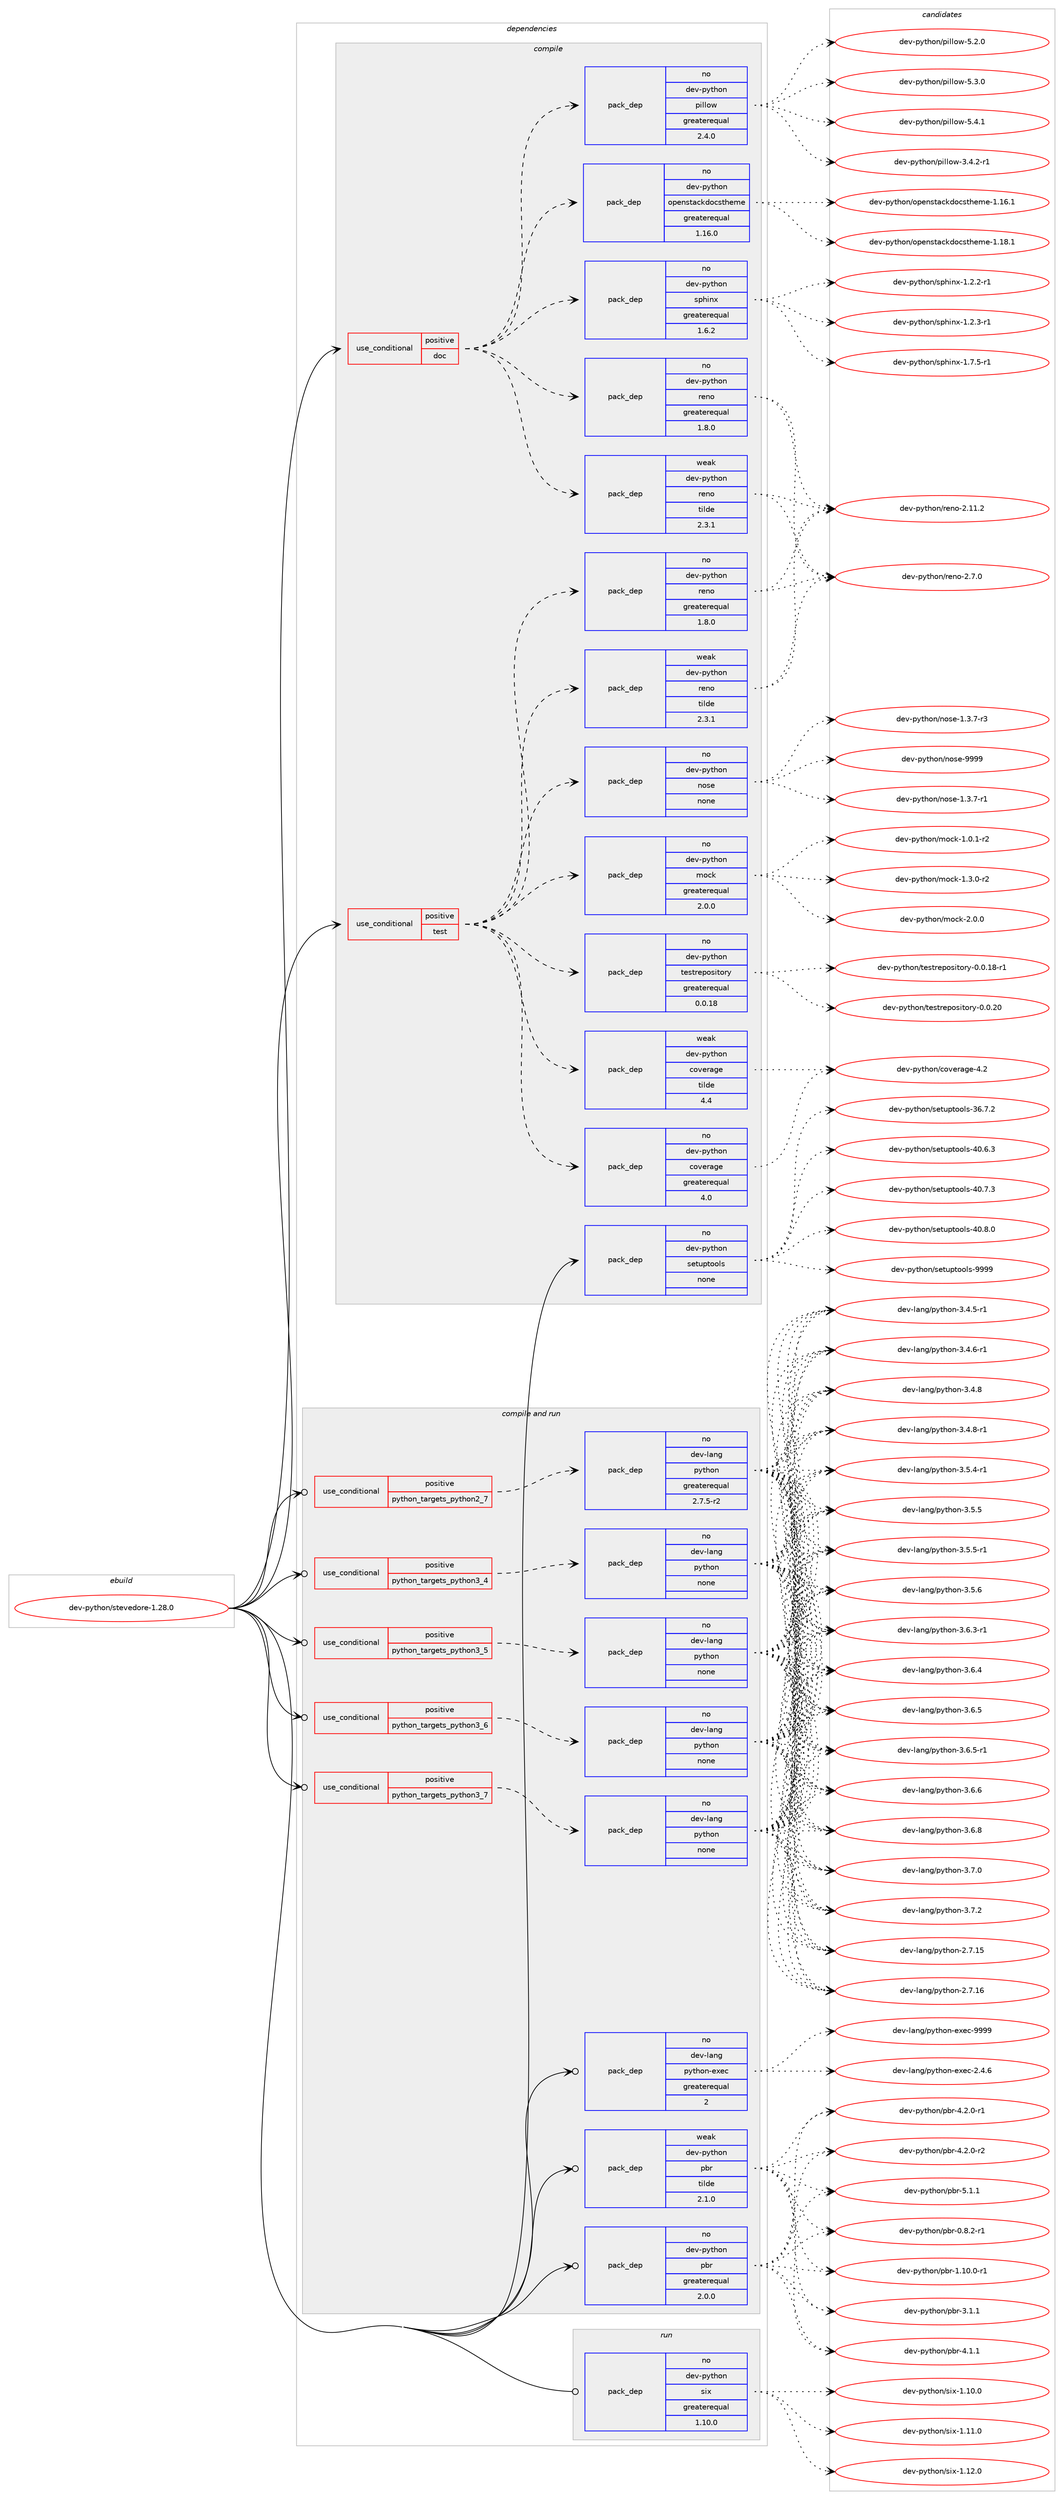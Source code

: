 digraph prolog {

# *************
# Graph options
# *************

newrank=true;
concentrate=true;
compound=true;
graph [rankdir=LR,fontname=Helvetica,fontsize=10,ranksep=1.5];#, ranksep=2.5, nodesep=0.2];
edge  [arrowhead=vee];
node  [fontname=Helvetica,fontsize=10];

# **********
# The ebuild
# **********

subgraph cluster_leftcol {
color=gray;
rank=same;
label=<<i>ebuild</i>>;
id [label="dev-python/stevedore-1.28.0", color=red, width=4, href="../dev-python/stevedore-1.28.0.svg"];
}

# ****************
# The dependencies
# ****************

subgraph cluster_midcol {
color=gray;
label=<<i>dependencies</i>>;
subgraph cluster_compile {
fillcolor="#eeeeee";
style=filled;
label=<<i>compile</i>>;
subgraph cond385308 {
dependency1443302 [label=<<TABLE BORDER="0" CELLBORDER="1" CELLSPACING="0" CELLPADDING="4"><TR><TD ROWSPAN="3" CELLPADDING="10">use_conditional</TD></TR><TR><TD>positive</TD></TR><TR><TD>doc</TD></TR></TABLE>>, shape=none, color=red];
subgraph pack1034632 {
dependency1443303 [label=<<TABLE BORDER="0" CELLBORDER="1" CELLSPACING="0" CELLPADDING="4" WIDTH="220"><TR><TD ROWSPAN="6" CELLPADDING="30">pack_dep</TD></TR><TR><TD WIDTH="110">no</TD></TR><TR><TD>dev-python</TD></TR><TR><TD>pillow</TD></TR><TR><TD>greaterequal</TD></TR><TR><TD>2.4.0</TD></TR></TABLE>>, shape=none, color=blue];
}
dependency1443302:e -> dependency1443303:w [weight=20,style="dashed",arrowhead="vee"];
subgraph pack1034633 {
dependency1443304 [label=<<TABLE BORDER="0" CELLBORDER="1" CELLSPACING="0" CELLPADDING="4" WIDTH="220"><TR><TD ROWSPAN="6" CELLPADDING="30">pack_dep</TD></TR><TR><TD WIDTH="110">no</TD></TR><TR><TD>dev-python</TD></TR><TR><TD>sphinx</TD></TR><TR><TD>greaterequal</TD></TR><TR><TD>1.6.2</TD></TR></TABLE>>, shape=none, color=blue];
}
dependency1443302:e -> dependency1443304:w [weight=20,style="dashed",arrowhead="vee"];
subgraph pack1034634 {
dependency1443305 [label=<<TABLE BORDER="0" CELLBORDER="1" CELLSPACING="0" CELLPADDING="4" WIDTH="220"><TR><TD ROWSPAN="6" CELLPADDING="30">pack_dep</TD></TR><TR><TD WIDTH="110">no</TD></TR><TR><TD>dev-python</TD></TR><TR><TD>openstackdocstheme</TD></TR><TR><TD>greaterequal</TD></TR><TR><TD>1.16.0</TD></TR></TABLE>>, shape=none, color=blue];
}
dependency1443302:e -> dependency1443305:w [weight=20,style="dashed",arrowhead="vee"];
subgraph pack1034635 {
dependency1443306 [label=<<TABLE BORDER="0" CELLBORDER="1" CELLSPACING="0" CELLPADDING="4" WIDTH="220"><TR><TD ROWSPAN="6" CELLPADDING="30">pack_dep</TD></TR><TR><TD WIDTH="110">no</TD></TR><TR><TD>dev-python</TD></TR><TR><TD>reno</TD></TR><TR><TD>greaterequal</TD></TR><TR><TD>1.8.0</TD></TR></TABLE>>, shape=none, color=blue];
}
dependency1443302:e -> dependency1443306:w [weight=20,style="dashed",arrowhead="vee"];
subgraph pack1034636 {
dependency1443307 [label=<<TABLE BORDER="0" CELLBORDER="1" CELLSPACING="0" CELLPADDING="4" WIDTH="220"><TR><TD ROWSPAN="6" CELLPADDING="30">pack_dep</TD></TR><TR><TD WIDTH="110">weak</TD></TR><TR><TD>dev-python</TD></TR><TR><TD>reno</TD></TR><TR><TD>tilde</TD></TR><TR><TD>2.3.1</TD></TR></TABLE>>, shape=none, color=blue];
}
dependency1443302:e -> dependency1443307:w [weight=20,style="dashed",arrowhead="vee"];
}
id:e -> dependency1443302:w [weight=20,style="solid",arrowhead="vee"];
subgraph cond385309 {
dependency1443308 [label=<<TABLE BORDER="0" CELLBORDER="1" CELLSPACING="0" CELLPADDING="4"><TR><TD ROWSPAN="3" CELLPADDING="10">use_conditional</TD></TR><TR><TD>positive</TD></TR><TR><TD>test</TD></TR></TABLE>>, shape=none, color=red];
subgraph pack1034637 {
dependency1443309 [label=<<TABLE BORDER="0" CELLBORDER="1" CELLSPACING="0" CELLPADDING="4" WIDTH="220"><TR><TD ROWSPAN="6" CELLPADDING="30">pack_dep</TD></TR><TR><TD WIDTH="110">no</TD></TR><TR><TD>dev-python</TD></TR><TR><TD>mock</TD></TR><TR><TD>greaterequal</TD></TR><TR><TD>2.0.0</TD></TR></TABLE>>, shape=none, color=blue];
}
dependency1443308:e -> dependency1443309:w [weight=20,style="dashed",arrowhead="vee"];
subgraph pack1034638 {
dependency1443310 [label=<<TABLE BORDER="0" CELLBORDER="1" CELLSPACING="0" CELLPADDING="4" WIDTH="220"><TR><TD ROWSPAN="6" CELLPADDING="30">pack_dep</TD></TR><TR><TD WIDTH="110">no</TD></TR><TR><TD>dev-python</TD></TR><TR><TD>nose</TD></TR><TR><TD>none</TD></TR><TR><TD></TD></TR></TABLE>>, shape=none, color=blue];
}
dependency1443308:e -> dependency1443310:w [weight=20,style="dashed",arrowhead="vee"];
subgraph pack1034639 {
dependency1443311 [label=<<TABLE BORDER="0" CELLBORDER="1" CELLSPACING="0" CELLPADDING="4" WIDTH="220"><TR><TD ROWSPAN="6" CELLPADDING="30">pack_dep</TD></TR><TR><TD WIDTH="110">no</TD></TR><TR><TD>dev-python</TD></TR><TR><TD>coverage</TD></TR><TR><TD>greaterequal</TD></TR><TR><TD>4.0</TD></TR></TABLE>>, shape=none, color=blue];
}
dependency1443308:e -> dependency1443311:w [weight=20,style="dashed",arrowhead="vee"];
subgraph pack1034640 {
dependency1443312 [label=<<TABLE BORDER="0" CELLBORDER="1" CELLSPACING="0" CELLPADDING="4" WIDTH="220"><TR><TD ROWSPAN="6" CELLPADDING="30">pack_dep</TD></TR><TR><TD WIDTH="110">weak</TD></TR><TR><TD>dev-python</TD></TR><TR><TD>coverage</TD></TR><TR><TD>tilde</TD></TR><TR><TD>4.4</TD></TR></TABLE>>, shape=none, color=blue];
}
dependency1443308:e -> dependency1443312:w [weight=20,style="dashed",arrowhead="vee"];
subgraph pack1034641 {
dependency1443313 [label=<<TABLE BORDER="0" CELLBORDER="1" CELLSPACING="0" CELLPADDING="4" WIDTH="220"><TR><TD ROWSPAN="6" CELLPADDING="30">pack_dep</TD></TR><TR><TD WIDTH="110">no</TD></TR><TR><TD>dev-python</TD></TR><TR><TD>testrepository</TD></TR><TR><TD>greaterequal</TD></TR><TR><TD>0.0.18</TD></TR></TABLE>>, shape=none, color=blue];
}
dependency1443308:e -> dependency1443313:w [weight=20,style="dashed",arrowhead="vee"];
subgraph pack1034642 {
dependency1443314 [label=<<TABLE BORDER="0" CELLBORDER="1" CELLSPACING="0" CELLPADDING="4" WIDTH="220"><TR><TD ROWSPAN="6" CELLPADDING="30">pack_dep</TD></TR><TR><TD WIDTH="110">no</TD></TR><TR><TD>dev-python</TD></TR><TR><TD>reno</TD></TR><TR><TD>greaterequal</TD></TR><TR><TD>1.8.0</TD></TR></TABLE>>, shape=none, color=blue];
}
dependency1443308:e -> dependency1443314:w [weight=20,style="dashed",arrowhead="vee"];
subgraph pack1034643 {
dependency1443315 [label=<<TABLE BORDER="0" CELLBORDER="1" CELLSPACING="0" CELLPADDING="4" WIDTH="220"><TR><TD ROWSPAN="6" CELLPADDING="30">pack_dep</TD></TR><TR><TD WIDTH="110">weak</TD></TR><TR><TD>dev-python</TD></TR><TR><TD>reno</TD></TR><TR><TD>tilde</TD></TR><TR><TD>2.3.1</TD></TR></TABLE>>, shape=none, color=blue];
}
dependency1443308:e -> dependency1443315:w [weight=20,style="dashed",arrowhead="vee"];
}
id:e -> dependency1443308:w [weight=20,style="solid",arrowhead="vee"];
subgraph pack1034644 {
dependency1443316 [label=<<TABLE BORDER="0" CELLBORDER="1" CELLSPACING="0" CELLPADDING="4" WIDTH="220"><TR><TD ROWSPAN="6" CELLPADDING="30">pack_dep</TD></TR><TR><TD WIDTH="110">no</TD></TR><TR><TD>dev-python</TD></TR><TR><TD>setuptools</TD></TR><TR><TD>none</TD></TR><TR><TD></TD></TR></TABLE>>, shape=none, color=blue];
}
id:e -> dependency1443316:w [weight=20,style="solid",arrowhead="vee"];
}
subgraph cluster_compileandrun {
fillcolor="#eeeeee";
style=filled;
label=<<i>compile and run</i>>;
subgraph cond385310 {
dependency1443317 [label=<<TABLE BORDER="0" CELLBORDER="1" CELLSPACING="0" CELLPADDING="4"><TR><TD ROWSPAN="3" CELLPADDING="10">use_conditional</TD></TR><TR><TD>positive</TD></TR><TR><TD>python_targets_python2_7</TD></TR></TABLE>>, shape=none, color=red];
subgraph pack1034645 {
dependency1443318 [label=<<TABLE BORDER="0" CELLBORDER="1" CELLSPACING="0" CELLPADDING="4" WIDTH="220"><TR><TD ROWSPAN="6" CELLPADDING="30">pack_dep</TD></TR><TR><TD WIDTH="110">no</TD></TR><TR><TD>dev-lang</TD></TR><TR><TD>python</TD></TR><TR><TD>greaterequal</TD></TR><TR><TD>2.7.5-r2</TD></TR></TABLE>>, shape=none, color=blue];
}
dependency1443317:e -> dependency1443318:w [weight=20,style="dashed",arrowhead="vee"];
}
id:e -> dependency1443317:w [weight=20,style="solid",arrowhead="odotvee"];
subgraph cond385311 {
dependency1443319 [label=<<TABLE BORDER="0" CELLBORDER="1" CELLSPACING="0" CELLPADDING="4"><TR><TD ROWSPAN="3" CELLPADDING="10">use_conditional</TD></TR><TR><TD>positive</TD></TR><TR><TD>python_targets_python3_4</TD></TR></TABLE>>, shape=none, color=red];
subgraph pack1034646 {
dependency1443320 [label=<<TABLE BORDER="0" CELLBORDER="1" CELLSPACING="0" CELLPADDING="4" WIDTH="220"><TR><TD ROWSPAN="6" CELLPADDING="30">pack_dep</TD></TR><TR><TD WIDTH="110">no</TD></TR><TR><TD>dev-lang</TD></TR><TR><TD>python</TD></TR><TR><TD>none</TD></TR><TR><TD></TD></TR></TABLE>>, shape=none, color=blue];
}
dependency1443319:e -> dependency1443320:w [weight=20,style="dashed",arrowhead="vee"];
}
id:e -> dependency1443319:w [weight=20,style="solid",arrowhead="odotvee"];
subgraph cond385312 {
dependency1443321 [label=<<TABLE BORDER="0" CELLBORDER="1" CELLSPACING="0" CELLPADDING="4"><TR><TD ROWSPAN="3" CELLPADDING="10">use_conditional</TD></TR><TR><TD>positive</TD></TR><TR><TD>python_targets_python3_5</TD></TR></TABLE>>, shape=none, color=red];
subgraph pack1034647 {
dependency1443322 [label=<<TABLE BORDER="0" CELLBORDER="1" CELLSPACING="0" CELLPADDING="4" WIDTH="220"><TR><TD ROWSPAN="6" CELLPADDING="30">pack_dep</TD></TR><TR><TD WIDTH="110">no</TD></TR><TR><TD>dev-lang</TD></TR><TR><TD>python</TD></TR><TR><TD>none</TD></TR><TR><TD></TD></TR></TABLE>>, shape=none, color=blue];
}
dependency1443321:e -> dependency1443322:w [weight=20,style="dashed",arrowhead="vee"];
}
id:e -> dependency1443321:w [weight=20,style="solid",arrowhead="odotvee"];
subgraph cond385313 {
dependency1443323 [label=<<TABLE BORDER="0" CELLBORDER="1" CELLSPACING="0" CELLPADDING="4"><TR><TD ROWSPAN="3" CELLPADDING="10">use_conditional</TD></TR><TR><TD>positive</TD></TR><TR><TD>python_targets_python3_6</TD></TR></TABLE>>, shape=none, color=red];
subgraph pack1034648 {
dependency1443324 [label=<<TABLE BORDER="0" CELLBORDER="1" CELLSPACING="0" CELLPADDING="4" WIDTH="220"><TR><TD ROWSPAN="6" CELLPADDING="30">pack_dep</TD></TR><TR><TD WIDTH="110">no</TD></TR><TR><TD>dev-lang</TD></TR><TR><TD>python</TD></TR><TR><TD>none</TD></TR><TR><TD></TD></TR></TABLE>>, shape=none, color=blue];
}
dependency1443323:e -> dependency1443324:w [weight=20,style="dashed",arrowhead="vee"];
}
id:e -> dependency1443323:w [weight=20,style="solid",arrowhead="odotvee"];
subgraph cond385314 {
dependency1443325 [label=<<TABLE BORDER="0" CELLBORDER="1" CELLSPACING="0" CELLPADDING="4"><TR><TD ROWSPAN="3" CELLPADDING="10">use_conditional</TD></TR><TR><TD>positive</TD></TR><TR><TD>python_targets_python3_7</TD></TR></TABLE>>, shape=none, color=red];
subgraph pack1034649 {
dependency1443326 [label=<<TABLE BORDER="0" CELLBORDER="1" CELLSPACING="0" CELLPADDING="4" WIDTH="220"><TR><TD ROWSPAN="6" CELLPADDING="30">pack_dep</TD></TR><TR><TD WIDTH="110">no</TD></TR><TR><TD>dev-lang</TD></TR><TR><TD>python</TD></TR><TR><TD>none</TD></TR><TR><TD></TD></TR></TABLE>>, shape=none, color=blue];
}
dependency1443325:e -> dependency1443326:w [weight=20,style="dashed",arrowhead="vee"];
}
id:e -> dependency1443325:w [weight=20,style="solid",arrowhead="odotvee"];
subgraph pack1034650 {
dependency1443327 [label=<<TABLE BORDER="0" CELLBORDER="1" CELLSPACING="0" CELLPADDING="4" WIDTH="220"><TR><TD ROWSPAN="6" CELLPADDING="30">pack_dep</TD></TR><TR><TD WIDTH="110">no</TD></TR><TR><TD>dev-lang</TD></TR><TR><TD>python-exec</TD></TR><TR><TD>greaterequal</TD></TR><TR><TD>2</TD></TR></TABLE>>, shape=none, color=blue];
}
id:e -> dependency1443327:w [weight=20,style="solid",arrowhead="odotvee"];
subgraph pack1034651 {
dependency1443328 [label=<<TABLE BORDER="0" CELLBORDER="1" CELLSPACING="0" CELLPADDING="4" WIDTH="220"><TR><TD ROWSPAN="6" CELLPADDING="30">pack_dep</TD></TR><TR><TD WIDTH="110">no</TD></TR><TR><TD>dev-python</TD></TR><TR><TD>pbr</TD></TR><TR><TD>greaterequal</TD></TR><TR><TD>2.0.0</TD></TR></TABLE>>, shape=none, color=blue];
}
id:e -> dependency1443328:w [weight=20,style="solid",arrowhead="odotvee"];
subgraph pack1034652 {
dependency1443329 [label=<<TABLE BORDER="0" CELLBORDER="1" CELLSPACING="0" CELLPADDING="4" WIDTH="220"><TR><TD ROWSPAN="6" CELLPADDING="30">pack_dep</TD></TR><TR><TD WIDTH="110">weak</TD></TR><TR><TD>dev-python</TD></TR><TR><TD>pbr</TD></TR><TR><TD>tilde</TD></TR><TR><TD>2.1.0</TD></TR></TABLE>>, shape=none, color=blue];
}
id:e -> dependency1443329:w [weight=20,style="solid",arrowhead="odotvee"];
}
subgraph cluster_run {
fillcolor="#eeeeee";
style=filled;
label=<<i>run</i>>;
subgraph pack1034653 {
dependency1443330 [label=<<TABLE BORDER="0" CELLBORDER="1" CELLSPACING="0" CELLPADDING="4" WIDTH="220"><TR><TD ROWSPAN="6" CELLPADDING="30">pack_dep</TD></TR><TR><TD WIDTH="110">no</TD></TR><TR><TD>dev-python</TD></TR><TR><TD>six</TD></TR><TR><TD>greaterequal</TD></TR><TR><TD>1.10.0</TD></TR></TABLE>>, shape=none, color=blue];
}
id:e -> dependency1443330:w [weight=20,style="solid",arrowhead="odot"];
}
}

# **************
# The candidates
# **************

subgraph cluster_choices {
rank=same;
color=gray;
label=<<i>candidates</i>>;

subgraph choice1034632 {
color=black;
nodesep=1;
choice10010111845112121116104111110471121051081081111194551465246504511449 [label="dev-python/pillow-3.4.2-r1", color=red, width=4,href="../dev-python/pillow-3.4.2-r1.svg"];
choice1001011184511212111610411111047112105108108111119455346504648 [label="dev-python/pillow-5.2.0", color=red, width=4,href="../dev-python/pillow-5.2.0.svg"];
choice1001011184511212111610411111047112105108108111119455346514648 [label="dev-python/pillow-5.3.0", color=red, width=4,href="../dev-python/pillow-5.3.0.svg"];
choice1001011184511212111610411111047112105108108111119455346524649 [label="dev-python/pillow-5.4.1", color=red, width=4,href="../dev-python/pillow-5.4.1.svg"];
dependency1443303:e -> choice10010111845112121116104111110471121051081081111194551465246504511449:w [style=dotted,weight="100"];
dependency1443303:e -> choice1001011184511212111610411111047112105108108111119455346504648:w [style=dotted,weight="100"];
dependency1443303:e -> choice1001011184511212111610411111047112105108108111119455346514648:w [style=dotted,weight="100"];
dependency1443303:e -> choice1001011184511212111610411111047112105108108111119455346524649:w [style=dotted,weight="100"];
}
subgraph choice1034633 {
color=black;
nodesep=1;
choice10010111845112121116104111110471151121041051101204549465046504511449 [label="dev-python/sphinx-1.2.2-r1", color=red, width=4,href="../dev-python/sphinx-1.2.2-r1.svg"];
choice10010111845112121116104111110471151121041051101204549465046514511449 [label="dev-python/sphinx-1.2.3-r1", color=red, width=4,href="../dev-python/sphinx-1.2.3-r1.svg"];
choice10010111845112121116104111110471151121041051101204549465546534511449 [label="dev-python/sphinx-1.7.5-r1", color=red, width=4,href="../dev-python/sphinx-1.7.5-r1.svg"];
dependency1443304:e -> choice10010111845112121116104111110471151121041051101204549465046504511449:w [style=dotted,weight="100"];
dependency1443304:e -> choice10010111845112121116104111110471151121041051101204549465046514511449:w [style=dotted,weight="100"];
dependency1443304:e -> choice10010111845112121116104111110471151121041051101204549465546534511449:w [style=dotted,weight="100"];
}
subgraph choice1034634 {
color=black;
nodesep=1;
choice100101118451121211161041111104711111210111011511697991071001119911511610410110910145494649544649 [label="dev-python/openstackdocstheme-1.16.1", color=red, width=4,href="../dev-python/openstackdocstheme-1.16.1.svg"];
choice100101118451121211161041111104711111210111011511697991071001119911511610410110910145494649564649 [label="dev-python/openstackdocstheme-1.18.1", color=red, width=4,href="../dev-python/openstackdocstheme-1.18.1.svg"];
dependency1443305:e -> choice100101118451121211161041111104711111210111011511697991071001119911511610410110910145494649544649:w [style=dotted,weight="100"];
dependency1443305:e -> choice100101118451121211161041111104711111210111011511697991071001119911511610410110910145494649564649:w [style=dotted,weight="100"];
}
subgraph choice1034635 {
color=black;
nodesep=1;
choice100101118451121211161041111104711410111011145504649494650 [label="dev-python/reno-2.11.2", color=red, width=4,href="../dev-python/reno-2.11.2.svg"];
choice1001011184511212111610411111047114101110111455046554648 [label="dev-python/reno-2.7.0", color=red, width=4,href="../dev-python/reno-2.7.0.svg"];
dependency1443306:e -> choice100101118451121211161041111104711410111011145504649494650:w [style=dotted,weight="100"];
dependency1443306:e -> choice1001011184511212111610411111047114101110111455046554648:w [style=dotted,weight="100"];
}
subgraph choice1034636 {
color=black;
nodesep=1;
choice100101118451121211161041111104711410111011145504649494650 [label="dev-python/reno-2.11.2", color=red, width=4,href="../dev-python/reno-2.11.2.svg"];
choice1001011184511212111610411111047114101110111455046554648 [label="dev-python/reno-2.7.0", color=red, width=4,href="../dev-python/reno-2.7.0.svg"];
dependency1443307:e -> choice100101118451121211161041111104711410111011145504649494650:w [style=dotted,weight="100"];
dependency1443307:e -> choice1001011184511212111610411111047114101110111455046554648:w [style=dotted,weight="100"];
}
subgraph choice1034637 {
color=black;
nodesep=1;
choice1001011184511212111610411111047109111991074549464846494511450 [label="dev-python/mock-1.0.1-r2", color=red, width=4,href="../dev-python/mock-1.0.1-r2.svg"];
choice1001011184511212111610411111047109111991074549465146484511450 [label="dev-python/mock-1.3.0-r2", color=red, width=4,href="../dev-python/mock-1.3.0-r2.svg"];
choice100101118451121211161041111104710911199107455046484648 [label="dev-python/mock-2.0.0", color=red, width=4,href="../dev-python/mock-2.0.0.svg"];
dependency1443309:e -> choice1001011184511212111610411111047109111991074549464846494511450:w [style=dotted,weight="100"];
dependency1443309:e -> choice1001011184511212111610411111047109111991074549465146484511450:w [style=dotted,weight="100"];
dependency1443309:e -> choice100101118451121211161041111104710911199107455046484648:w [style=dotted,weight="100"];
}
subgraph choice1034638 {
color=black;
nodesep=1;
choice10010111845112121116104111110471101111151014549465146554511449 [label="dev-python/nose-1.3.7-r1", color=red, width=4,href="../dev-python/nose-1.3.7-r1.svg"];
choice10010111845112121116104111110471101111151014549465146554511451 [label="dev-python/nose-1.3.7-r3", color=red, width=4,href="../dev-python/nose-1.3.7-r3.svg"];
choice10010111845112121116104111110471101111151014557575757 [label="dev-python/nose-9999", color=red, width=4,href="../dev-python/nose-9999.svg"];
dependency1443310:e -> choice10010111845112121116104111110471101111151014549465146554511449:w [style=dotted,weight="100"];
dependency1443310:e -> choice10010111845112121116104111110471101111151014549465146554511451:w [style=dotted,weight="100"];
dependency1443310:e -> choice10010111845112121116104111110471101111151014557575757:w [style=dotted,weight="100"];
}
subgraph choice1034639 {
color=black;
nodesep=1;
choice1001011184511212111610411111047991111181011149710310145524650 [label="dev-python/coverage-4.2", color=red, width=4,href="../dev-python/coverage-4.2.svg"];
dependency1443311:e -> choice1001011184511212111610411111047991111181011149710310145524650:w [style=dotted,weight="100"];
}
subgraph choice1034640 {
color=black;
nodesep=1;
choice1001011184511212111610411111047991111181011149710310145524650 [label="dev-python/coverage-4.2", color=red, width=4,href="../dev-python/coverage-4.2.svg"];
dependency1443312:e -> choice1001011184511212111610411111047991111181011149710310145524650:w [style=dotted,weight="100"];
}
subgraph choice1034641 {
color=black;
nodesep=1;
choice1001011184511212111610411111047116101115116114101112111115105116111114121454846484649564511449 [label="dev-python/testrepository-0.0.18-r1", color=red, width=4,href="../dev-python/testrepository-0.0.18-r1.svg"];
choice100101118451121211161041111104711610111511611410111211111510511611111412145484648465048 [label="dev-python/testrepository-0.0.20", color=red, width=4,href="../dev-python/testrepository-0.0.20.svg"];
dependency1443313:e -> choice1001011184511212111610411111047116101115116114101112111115105116111114121454846484649564511449:w [style=dotted,weight="100"];
dependency1443313:e -> choice100101118451121211161041111104711610111511611410111211111510511611111412145484648465048:w [style=dotted,weight="100"];
}
subgraph choice1034642 {
color=black;
nodesep=1;
choice100101118451121211161041111104711410111011145504649494650 [label="dev-python/reno-2.11.2", color=red, width=4,href="../dev-python/reno-2.11.2.svg"];
choice1001011184511212111610411111047114101110111455046554648 [label="dev-python/reno-2.7.0", color=red, width=4,href="../dev-python/reno-2.7.0.svg"];
dependency1443314:e -> choice100101118451121211161041111104711410111011145504649494650:w [style=dotted,weight="100"];
dependency1443314:e -> choice1001011184511212111610411111047114101110111455046554648:w [style=dotted,weight="100"];
}
subgraph choice1034643 {
color=black;
nodesep=1;
choice100101118451121211161041111104711410111011145504649494650 [label="dev-python/reno-2.11.2", color=red, width=4,href="../dev-python/reno-2.11.2.svg"];
choice1001011184511212111610411111047114101110111455046554648 [label="dev-python/reno-2.7.0", color=red, width=4,href="../dev-python/reno-2.7.0.svg"];
dependency1443315:e -> choice100101118451121211161041111104711410111011145504649494650:w [style=dotted,weight="100"];
dependency1443315:e -> choice1001011184511212111610411111047114101110111455046554648:w [style=dotted,weight="100"];
}
subgraph choice1034644 {
color=black;
nodesep=1;
choice100101118451121211161041111104711510111611711211611111110811545515446554650 [label="dev-python/setuptools-36.7.2", color=red, width=4,href="../dev-python/setuptools-36.7.2.svg"];
choice100101118451121211161041111104711510111611711211611111110811545524846544651 [label="dev-python/setuptools-40.6.3", color=red, width=4,href="../dev-python/setuptools-40.6.3.svg"];
choice100101118451121211161041111104711510111611711211611111110811545524846554651 [label="dev-python/setuptools-40.7.3", color=red, width=4,href="../dev-python/setuptools-40.7.3.svg"];
choice100101118451121211161041111104711510111611711211611111110811545524846564648 [label="dev-python/setuptools-40.8.0", color=red, width=4,href="../dev-python/setuptools-40.8.0.svg"];
choice10010111845112121116104111110471151011161171121161111111081154557575757 [label="dev-python/setuptools-9999", color=red, width=4,href="../dev-python/setuptools-9999.svg"];
dependency1443316:e -> choice100101118451121211161041111104711510111611711211611111110811545515446554650:w [style=dotted,weight="100"];
dependency1443316:e -> choice100101118451121211161041111104711510111611711211611111110811545524846544651:w [style=dotted,weight="100"];
dependency1443316:e -> choice100101118451121211161041111104711510111611711211611111110811545524846554651:w [style=dotted,weight="100"];
dependency1443316:e -> choice100101118451121211161041111104711510111611711211611111110811545524846564648:w [style=dotted,weight="100"];
dependency1443316:e -> choice10010111845112121116104111110471151011161171121161111111081154557575757:w [style=dotted,weight="100"];
}
subgraph choice1034645 {
color=black;
nodesep=1;
choice10010111845108971101034711212111610411111045504655464953 [label="dev-lang/python-2.7.15", color=red, width=4,href="../dev-lang/python-2.7.15.svg"];
choice10010111845108971101034711212111610411111045504655464954 [label="dev-lang/python-2.7.16", color=red, width=4,href="../dev-lang/python-2.7.16.svg"];
choice1001011184510897110103471121211161041111104551465246534511449 [label="dev-lang/python-3.4.5-r1", color=red, width=4,href="../dev-lang/python-3.4.5-r1.svg"];
choice1001011184510897110103471121211161041111104551465246544511449 [label="dev-lang/python-3.4.6-r1", color=red, width=4,href="../dev-lang/python-3.4.6-r1.svg"];
choice100101118451089711010347112121116104111110455146524656 [label="dev-lang/python-3.4.8", color=red, width=4,href="../dev-lang/python-3.4.8.svg"];
choice1001011184510897110103471121211161041111104551465246564511449 [label="dev-lang/python-3.4.8-r1", color=red, width=4,href="../dev-lang/python-3.4.8-r1.svg"];
choice1001011184510897110103471121211161041111104551465346524511449 [label="dev-lang/python-3.5.4-r1", color=red, width=4,href="../dev-lang/python-3.5.4-r1.svg"];
choice100101118451089711010347112121116104111110455146534653 [label="dev-lang/python-3.5.5", color=red, width=4,href="../dev-lang/python-3.5.5.svg"];
choice1001011184510897110103471121211161041111104551465346534511449 [label="dev-lang/python-3.5.5-r1", color=red, width=4,href="../dev-lang/python-3.5.5-r1.svg"];
choice100101118451089711010347112121116104111110455146534654 [label="dev-lang/python-3.5.6", color=red, width=4,href="../dev-lang/python-3.5.6.svg"];
choice1001011184510897110103471121211161041111104551465446514511449 [label="dev-lang/python-3.6.3-r1", color=red, width=4,href="../dev-lang/python-3.6.3-r1.svg"];
choice100101118451089711010347112121116104111110455146544652 [label="dev-lang/python-3.6.4", color=red, width=4,href="../dev-lang/python-3.6.4.svg"];
choice100101118451089711010347112121116104111110455146544653 [label="dev-lang/python-3.6.5", color=red, width=4,href="../dev-lang/python-3.6.5.svg"];
choice1001011184510897110103471121211161041111104551465446534511449 [label="dev-lang/python-3.6.5-r1", color=red, width=4,href="../dev-lang/python-3.6.5-r1.svg"];
choice100101118451089711010347112121116104111110455146544654 [label="dev-lang/python-3.6.6", color=red, width=4,href="../dev-lang/python-3.6.6.svg"];
choice100101118451089711010347112121116104111110455146544656 [label="dev-lang/python-3.6.8", color=red, width=4,href="../dev-lang/python-3.6.8.svg"];
choice100101118451089711010347112121116104111110455146554648 [label="dev-lang/python-3.7.0", color=red, width=4,href="../dev-lang/python-3.7.0.svg"];
choice100101118451089711010347112121116104111110455146554650 [label="dev-lang/python-3.7.2", color=red, width=4,href="../dev-lang/python-3.7.2.svg"];
dependency1443318:e -> choice10010111845108971101034711212111610411111045504655464953:w [style=dotted,weight="100"];
dependency1443318:e -> choice10010111845108971101034711212111610411111045504655464954:w [style=dotted,weight="100"];
dependency1443318:e -> choice1001011184510897110103471121211161041111104551465246534511449:w [style=dotted,weight="100"];
dependency1443318:e -> choice1001011184510897110103471121211161041111104551465246544511449:w [style=dotted,weight="100"];
dependency1443318:e -> choice100101118451089711010347112121116104111110455146524656:w [style=dotted,weight="100"];
dependency1443318:e -> choice1001011184510897110103471121211161041111104551465246564511449:w [style=dotted,weight="100"];
dependency1443318:e -> choice1001011184510897110103471121211161041111104551465346524511449:w [style=dotted,weight="100"];
dependency1443318:e -> choice100101118451089711010347112121116104111110455146534653:w [style=dotted,weight="100"];
dependency1443318:e -> choice1001011184510897110103471121211161041111104551465346534511449:w [style=dotted,weight="100"];
dependency1443318:e -> choice100101118451089711010347112121116104111110455146534654:w [style=dotted,weight="100"];
dependency1443318:e -> choice1001011184510897110103471121211161041111104551465446514511449:w [style=dotted,weight="100"];
dependency1443318:e -> choice100101118451089711010347112121116104111110455146544652:w [style=dotted,weight="100"];
dependency1443318:e -> choice100101118451089711010347112121116104111110455146544653:w [style=dotted,weight="100"];
dependency1443318:e -> choice1001011184510897110103471121211161041111104551465446534511449:w [style=dotted,weight="100"];
dependency1443318:e -> choice100101118451089711010347112121116104111110455146544654:w [style=dotted,weight="100"];
dependency1443318:e -> choice100101118451089711010347112121116104111110455146544656:w [style=dotted,weight="100"];
dependency1443318:e -> choice100101118451089711010347112121116104111110455146554648:w [style=dotted,weight="100"];
dependency1443318:e -> choice100101118451089711010347112121116104111110455146554650:w [style=dotted,weight="100"];
}
subgraph choice1034646 {
color=black;
nodesep=1;
choice10010111845108971101034711212111610411111045504655464953 [label="dev-lang/python-2.7.15", color=red, width=4,href="../dev-lang/python-2.7.15.svg"];
choice10010111845108971101034711212111610411111045504655464954 [label="dev-lang/python-2.7.16", color=red, width=4,href="../dev-lang/python-2.7.16.svg"];
choice1001011184510897110103471121211161041111104551465246534511449 [label="dev-lang/python-3.4.5-r1", color=red, width=4,href="../dev-lang/python-3.4.5-r1.svg"];
choice1001011184510897110103471121211161041111104551465246544511449 [label="dev-lang/python-3.4.6-r1", color=red, width=4,href="../dev-lang/python-3.4.6-r1.svg"];
choice100101118451089711010347112121116104111110455146524656 [label="dev-lang/python-3.4.8", color=red, width=4,href="../dev-lang/python-3.4.8.svg"];
choice1001011184510897110103471121211161041111104551465246564511449 [label="dev-lang/python-3.4.8-r1", color=red, width=4,href="../dev-lang/python-3.4.8-r1.svg"];
choice1001011184510897110103471121211161041111104551465346524511449 [label="dev-lang/python-3.5.4-r1", color=red, width=4,href="../dev-lang/python-3.5.4-r1.svg"];
choice100101118451089711010347112121116104111110455146534653 [label="dev-lang/python-3.5.5", color=red, width=4,href="../dev-lang/python-3.5.5.svg"];
choice1001011184510897110103471121211161041111104551465346534511449 [label="dev-lang/python-3.5.5-r1", color=red, width=4,href="../dev-lang/python-3.5.5-r1.svg"];
choice100101118451089711010347112121116104111110455146534654 [label="dev-lang/python-3.5.6", color=red, width=4,href="../dev-lang/python-3.5.6.svg"];
choice1001011184510897110103471121211161041111104551465446514511449 [label="dev-lang/python-3.6.3-r1", color=red, width=4,href="../dev-lang/python-3.6.3-r1.svg"];
choice100101118451089711010347112121116104111110455146544652 [label="dev-lang/python-3.6.4", color=red, width=4,href="../dev-lang/python-3.6.4.svg"];
choice100101118451089711010347112121116104111110455146544653 [label="dev-lang/python-3.6.5", color=red, width=4,href="../dev-lang/python-3.6.5.svg"];
choice1001011184510897110103471121211161041111104551465446534511449 [label="dev-lang/python-3.6.5-r1", color=red, width=4,href="../dev-lang/python-3.6.5-r1.svg"];
choice100101118451089711010347112121116104111110455146544654 [label="dev-lang/python-3.6.6", color=red, width=4,href="../dev-lang/python-3.6.6.svg"];
choice100101118451089711010347112121116104111110455146544656 [label="dev-lang/python-3.6.8", color=red, width=4,href="../dev-lang/python-3.6.8.svg"];
choice100101118451089711010347112121116104111110455146554648 [label="dev-lang/python-3.7.0", color=red, width=4,href="../dev-lang/python-3.7.0.svg"];
choice100101118451089711010347112121116104111110455146554650 [label="dev-lang/python-3.7.2", color=red, width=4,href="../dev-lang/python-3.7.2.svg"];
dependency1443320:e -> choice10010111845108971101034711212111610411111045504655464953:w [style=dotted,weight="100"];
dependency1443320:e -> choice10010111845108971101034711212111610411111045504655464954:w [style=dotted,weight="100"];
dependency1443320:e -> choice1001011184510897110103471121211161041111104551465246534511449:w [style=dotted,weight="100"];
dependency1443320:e -> choice1001011184510897110103471121211161041111104551465246544511449:w [style=dotted,weight="100"];
dependency1443320:e -> choice100101118451089711010347112121116104111110455146524656:w [style=dotted,weight="100"];
dependency1443320:e -> choice1001011184510897110103471121211161041111104551465246564511449:w [style=dotted,weight="100"];
dependency1443320:e -> choice1001011184510897110103471121211161041111104551465346524511449:w [style=dotted,weight="100"];
dependency1443320:e -> choice100101118451089711010347112121116104111110455146534653:w [style=dotted,weight="100"];
dependency1443320:e -> choice1001011184510897110103471121211161041111104551465346534511449:w [style=dotted,weight="100"];
dependency1443320:e -> choice100101118451089711010347112121116104111110455146534654:w [style=dotted,weight="100"];
dependency1443320:e -> choice1001011184510897110103471121211161041111104551465446514511449:w [style=dotted,weight="100"];
dependency1443320:e -> choice100101118451089711010347112121116104111110455146544652:w [style=dotted,weight="100"];
dependency1443320:e -> choice100101118451089711010347112121116104111110455146544653:w [style=dotted,weight="100"];
dependency1443320:e -> choice1001011184510897110103471121211161041111104551465446534511449:w [style=dotted,weight="100"];
dependency1443320:e -> choice100101118451089711010347112121116104111110455146544654:w [style=dotted,weight="100"];
dependency1443320:e -> choice100101118451089711010347112121116104111110455146544656:w [style=dotted,weight="100"];
dependency1443320:e -> choice100101118451089711010347112121116104111110455146554648:w [style=dotted,weight="100"];
dependency1443320:e -> choice100101118451089711010347112121116104111110455146554650:w [style=dotted,weight="100"];
}
subgraph choice1034647 {
color=black;
nodesep=1;
choice10010111845108971101034711212111610411111045504655464953 [label="dev-lang/python-2.7.15", color=red, width=4,href="../dev-lang/python-2.7.15.svg"];
choice10010111845108971101034711212111610411111045504655464954 [label="dev-lang/python-2.7.16", color=red, width=4,href="../dev-lang/python-2.7.16.svg"];
choice1001011184510897110103471121211161041111104551465246534511449 [label="dev-lang/python-3.4.5-r1", color=red, width=4,href="../dev-lang/python-3.4.5-r1.svg"];
choice1001011184510897110103471121211161041111104551465246544511449 [label="dev-lang/python-3.4.6-r1", color=red, width=4,href="../dev-lang/python-3.4.6-r1.svg"];
choice100101118451089711010347112121116104111110455146524656 [label="dev-lang/python-3.4.8", color=red, width=4,href="../dev-lang/python-3.4.8.svg"];
choice1001011184510897110103471121211161041111104551465246564511449 [label="dev-lang/python-3.4.8-r1", color=red, width=4,href="../dev-lang/python-3.4.8-r1.svg"];
choice1001011184510897110103471121211161041111104551465346524511449 [label="dev-lang/python-3.5.4-r1", color=red, width=4,href="../dev-lang/python-3.5.4-r1.svg"];
choice100101118451089711010347112121116104111110455146534653 [label="dev-lang/python-3.5.5", color=red, width=4,href="../dev-lang/python-3.5.5.svg"];
choice1001011184510897110103471121211161041111104551465346534511449 [label="dev-lang/python-3.5.5-r1", color=red, width=4,href="../dev-lang/python-3.5.5-r1.svg"];
choice100101118451089711010347112121116104111110455146534654 [label="dev-lang/python-3.5.6", color=red, width=4,href="../dev-lang/python-3.5.6.svg"];
choice1001011184510897110103471121211161041111104551465446514511449 [label="dev-lang/python-3.6.3-r1", color=red, width=4,href="../dev-lang/python-3.6.3-r1.svg"];
choice100101118451089711010347112121116104111110455146544652 [label="dev-lang/python-3.6.4", color=red, width=4,href="../dev-lang/python-3.6.4.svg"];
choice100101118451089711010347112121116104111110455146544653 [label="dev-lang/python-3.6.5", color=red, width=4,href="../dev-lang/python-3.6.5.svg"];
choice1001011184510897110103471121211161041111104551465446534511449 [label="dev-lang/python-3.6.5-r1", color=red, width=4,href="../dev-lang/python-3.6.5-r1.svg"];
choice100101118451089711010347112121116104111110455146544654 [label="dev-lang/python-3.6.6", color=red, width=4,href="../dev-lang/python-3.6.6.svg"];
choice100101118451089711010347112121116104111110455146544656 [label="dev-lang/python-3.6.8", color=red, width=4,href="../dev-lang/python-3.6.8.svg"];
choice100101118451089711010347112121116104111110455146554648 [label="dev-lang/python-3.7.0", color=red, width=4,href="../dev-lang/python-3.7.0.svg"];
choice100101118451089711010347112121116104111110455146554650 [label="dev-lang/python-3.7.2", color=red, width=4,href="../dev-lang/python-3.7.2.svg"];
dependency1443322:e -> choice10010111845108971101034711212111610411111045504655464953:w [style=dotted,weight="100"];
dependency1443322:e -> choice10010111845108971101034711212111610411111045504655464954:w [style=dotted,weight="100"];
dependency1443322:e -> choice1001011184510897110103471121211161041111104551465246534511449:w [style=dotted,weight="100"];
dependency1443322:e -> choice1001011184510897110103471121211161041111104551465246544511449:w [style=dotted,weight="100"];
dependency1443322:e -> choice100101118451089711010347112121116104111110455146524656:w [style=dotted,weight="100"];
dependency1443322:e -> choice1001011184510897110103471121211161041111104551465246564511449:w [style=dotted,weight="100"];
dependency1443322:e -> choice1001011184510897110103471121211161041111104551465346524511449:w [style=dotted,weight="100"];
dependency1443322:e -> choice100101118451089711010347112121116104111110455146534653:w [style=dotted,weight="100"];
dependency1443322:e -> choice1001011184510897110103471121211161041111104551465346534511449:w [style=dotted,weight="100"];
dependency1443322:e -> choice100101118451089711010347112121116104111110455146534654:w [style=dotted,weight="100"];
dependency1443322:e -> choice1001011184510897110103471121211161041111104551465446514511449:w [style=dotted,weight="100"];
dependency1443322:e -> choice100101118451089711010347112121116104111110455146544652:w [style=dotted,weight="100"];
dependency1443322:e -> choice100101118451089711010347112121116104111110455146544653:w [style=dotted,weight="100"];
dependency1443322:e -> choice1001011184510897110103471121211161041111104551465446534511449:w [style=dotted,weight="100"];
dependency1443322:e -> choice100101118451089711010347112121116104111110455146544654:w [style=dotted,weight="100"];
dependency1443322:e -> choice100101118451089711010347112121116104111110455146544656:w [style=dotted,weight="100"];
dependency1443322:e -> choice100101118451089711010347112121116104111110455146554648:w [style=dotted,weight="100"];
dependency1443322:e -> choice100101118451089711010347112121116104111110455146554650:w [style=dotted,weight="100"];
}
subgraph choice1034648 {
color=black;
nodesep=1;
choice10010111845108971101034711212111610411111045504655464953 [label="dev-lang/python-2.7.15", color=red, width=4,href="../dev-lang/python-2.7.15.svg"];
choice10010111845108971101034711212111610411111045504655464954 [label="dev-lang/python-2.7.16", color=red, width=4,href="../dev-lang/python-2.7.16.svg"];
choice1001011184510897110103471121211161041111104551465246534511449 [label="dev-lang/python-3.4.5-r1", color=red, width=4,href="../dev-lang/python-3.4.5-r1.svg"];
choice1001011184510897110103471121211161041111104551465246544511449 [label="dev-lang/python-3.4.6-r1", color=red, width=4,href="../dev-lang/python-3.4.6-r1.svg"];
choice100101118451089711010347112121116104111110455146524656 [label="dev-lang/python-3.4.8", color=red, width=4,href="../dev-lang/python-3.4.8.svg"];
choice1001011184510897110103471121211161041111104551465246564511449 [label="dev-lang/python-3.4.8-r1", color=red, width=4,href="../dev-lang/python-3.4.8-r1.svg"];
choice1001011184510897110103471121211161041111104551465346524511449 [label="dev-lang/python-3.5.4-r1", color=red, width=4,href="../dev-lang/python-3.5.4-r1.svg"];
choice100101118451089711010347112121116104111110455146534653 [label="dev-lang/python-3.5.5", color=red, width=4,href="../dev-lang/python-3.5.5.svg"];
choice1001011184510897110103471121211161041111104551465346534511449 [label="dev-lang/python-3.5.5-r1", color=red, width=4,href="../dev-lang/python-3.5.5-r1.svg"];
choice100101118451089711010347112121116104111110455146534654 [label="dev-lang/python-3.5.6", color=red, width=4,href="../dev-lang/python-3.5.6.svg"];
choice1001011184510897110103471121211161041111104551465446514511449 [label="dev-lang/python-3.6.3-r1", color=red, width=4,href="../dev-lang/python-3.6.3-r1.svg"];
choice100101118451089711010347112121116104111110455146544652 [label="dev-lang/python-3.6.4", color=red, width=4,href="../dev-lang/python-3.6.4.svg"];
choice100101118451089711010347112121116104111110455146544653 [label="dev-lang/python-3.6.5", color=red, width=4,href="../dev-lang/python-3.6.5.svg"];
choice1001011184510897110103471121211161041111104551465446534511449 [label="dev-lang/python-3.6.5-r1", color=red, width=4,href="../dev-lang/python-3.6.5-r1.svg"];
choice100101118451089711010347112121116104111110455146544654 [label="dev-lang/python-3.6.6", color=red, width=4,href="../dev-lang/python-3.6.6.svg"];
choice100101118451089711010347112121116104111110455146544656 [label="dev-lang/python-3.6.8", color=red, width=4,href="../dev-lang/python-3.6.8.svg"];
choice100101118451089711010347112121116104111110455146554648 [label="dev-lang/python-3.7.0", color=red, width=4,href="../dev-lang/python-3.7.0.svg"];
choice100101118451089711010347112121116104111110455146554650 [label="dev-lang/python-3.7.2", color=red, width=4,href="../dev-lang/python-3.7.2.svg"];
dependency1443324:e -> choice10010111845108971101034711212111610411111045504655464953:w [style=dotted,weight="100"];
dependency1443324:e -> choice10010111845108971101034711212111610411111045504655464954:w [style=dotted,weight="100"];
dependency1443324:e -> choice1001011184510897110103471121211161041111104551465246534511449:w [style=dotted,weight="100"];
dependency1443324:e -> choice1001011184510897110103471121211161041111104551465246544511449:w [style=dotted,weight="100"];
dependency1443324:e -> choice100101118451089711010347112121116104111110455146524656:w [style=dotted,weight="100"];
dependency1443324:e -> choice1001011184510897110103471121211161041111104551465246564511449:w [style=dotted,weight="100"];
dependency1443324:e -> choice1001011184510897110103471121211161041111104551465346524511449:w [style=dotted,weight="100"];
dependency1443324:e -> choice100101118451089711010347112121116104111110455146534653:w [style=dotted,weight="100"];
dependency1443324:e -> choice1001011184510897110103471121211161041111104551465346534511449:w [style=dotted,weight="100"];
dependency1443324:e -> choice100101118451089711010347112121116104111110455146534654:w [style=dotted,weight="100"];
dependency1443324:e -> choice1001011184510897110103471121211161041111104551465446514511449:w [style=dotted,weight="100"];
dependency1443324:e -> choice100101118451089711010347112121116104111110455146544652:w [style=dotted,weight="100"];
dependency1443324:e -> choice100101118451089711010347112121116104111110455146544653:w [style=dotted,weight="100"];
dependency1443324:e -> choice1001011184510897110103471121211161041111104551465446534511449:w [style=dotted,weight="100"];
dependency1443324:e -> choice100101118451089711010347112121116104111110455146544654:w [style=dotted,weight="100"];
dependency1443324:e -> choice100101118451089711010347112121116104111110455146544656:w [style=dotted,weight="100"];
dependency1443324:e -> choice100101118451089711010347112121116104111110455146554648:w [style=dotted,weight="100"];
dependency1443324:e -> choice100101118451089711010347112121116104111110455146554650:w [style=dotted,weight="100"];
}
subgraph choice1034649 {
color=black;
nodesep=1;
choice10010111845108971101034711212111610411111045504655464953 [label="dev-lang/python-2.7.15", color=red, width=4,href="../dev-lang/python-2.7.15.svg"];
choice10010111845108971101034711212111610411111045504655464954 [label="dev-lang/python-2.7.16", color=red, width=4,href="../dev-lang/python-2.7.16.svg"];
choice1001011184510897110103471121211161041111104551465246534511449 [label="dev-lang/python-3.4.5-r1", color=red, width=4,href="../dev-lang/python-3.4.5-r1.svg"];
choice1001011184510897110103471121211161041111104551465246544511449 [label="dev-lang/python-3.4.6-r1", color=red, width=4,href="../dev-lang/python-3.4.6-r1.svg"];
choice100101118451089711010347112121116104111110455146524656 [label="dev-lang/python-3.4.8", color=red, width=4,href="../dev-lang/python-3.4.8.svg"];
choice1001011184510897110103471121211161041111104551465246564511449 [label="dev-lang/python-3.4.8-r1", color=red, width=4,href="../dev-lang/python-3.4.8-r1.svg"];
choice1001011184510897110103471121211161041111104551465346524511449 [label="dev-lang/python-3.5.4-r1", color=red, width=4,href="../dev-lang/python-3.5.4-r1.svg"];
choice100101118451089711010347112121116104111110455146534653 [label="dev-lang/python-3.5.5", color=red, width=4,href="../dev-lang/python-3.5.5.svg"];
choice1001011184510897110103471121211161041111104551465346534511449 [label="dev-lang/python-3.5.5-r1", color=red, width=4,href="../dev-lang/python-3.5.5-r1.svg"];
choice100101118451089711010347112121116104111110455146534654 [label="dev-lang/python-3.5.6", color=red, width=4,href="../dev-lang/python-3.5.6.svg"];
choice1001011184510897110103471121211161041111104551465446514511449 [label="dev-lang/python-3.6.3-r1", color=red, width=4,href="../dev-lang/python-3.6.3-r1.svg"];
choice100101118451089711010347112121116104111110455146544652 [label="dev-lang/python-3.6.4", color=red, width=4,href="../dev-lang/python-3.6.4.svg"];
choice100101118451089711010347112121116104111110455146544653 [label="dev-lang/python-3.6.5", color=red, width=4,href="../dev-lang/python-3.6.5.svg"];
choice1001011184510897110103471121211161041111104551465446534511449 [label="dev-lang/python-3.6.5-r1", color=red, width=4,href="../dev-lang/python-3.6.5-r1.svg"];
choice100101118451089711010347112121116104111110455146544654 [label="dev-lang/python-3.6.6", color=red, width=4,href="../dev-lang/python-3.6.6.svg"];
choice100101118451089711010347112121116104111110455146544656 [label="dev-lang/python-3.6.8", color=red, width=4,href="../dev-lang/python-3.6.8.svg"];
choice100101118451089711010347112121116104111110455146554648 [label="dev-lang/python-3.7.0", color=red, width=4,href="../dev-lang/python-3.7.0.svg"];
choice100101118451089711010347112121116104111110455146554650 [label="dev-lang/python-3.7.2", color=red, width=4,href="../dev-lang/python-3.7.2.svg"];
dependency1443326:e -> choice10010111845108971101034711212111610411111045504655464953:w [style=dotted,weight="100"];
dependency1443326:e -> choice10010111845108971101034711212111610411111045504655464954:w [style=dotted,weight="100"];
dependency1443326:e -> choice1001011184510897110103471121211161041111104551465246534511449:w [style=dotted,weight="100"];
dependency1443326:e -> choice1001011184510897110103471121211161041111104551465246544511449:w [style=dotted,weight="100"];
dependency1443326:e -> choice100101118451089711010347112121116104111110455146524656:w [style=dotted,weight="100"];
dependency1443326:e -> choice1001011184510897110103471121211161041111104551465246564511449:w [style=dotted,weight="100"];
dependency1443326:e -> choice1001011184510897110103471121211161041111104551465346524511449:w [style=dotted,weight="100"];
dependency1443326:e -> choice100101118451089711010347112121116104111110455146534653:w [style=dotted,weight="100"];
dependency1443326:e -> choice1001011184510897110103471121211161041111104551465346534511449:w [style=dotted,weight="100"];
dependency1443326:e -> choice100101118451089711010347112121116104111110455146534654:w [style=dotted,weight="100"];
dependency1443326:e -> choice1001011184510897110103471121211161041111104551465446514511449:w [style=dotted,weight="100"];
dependency1443326:e -> choice100101118451089711010347112121116104111110455146544652:w [style=dotted,weight="100"];
dependency1443326:e -> choice100101118451089711010347112121116104111110455146544653:w [style=dotted,weight="100"];
dependency1443326:e -> choice1001011184510897110103471121211161041111104551465446534511449:w [style=dotted,weight="100"];
dependency1443326:e -> choice100101118451089711010347112121116104111110455146544654:w [style=dotted,weight="100"];
dependency1443326:e -> choice100101118451089711010347112121116104111110455146544656:w [style=dotted,weight="100"];
dependency1443326:e -> choice100101118451089711010347112121116104111110455146554648:w [style=dotted,weight="100"];
dependency1443326:e -> choice100101118451089711010347112121116104111110455146554650:w [style=dotted,weight="100"];
}
subgraph choice1034650 {
color=black;
nodesep=1;
choice1001011184510897110103471121211161041111104510112010199455046524654 [label="dev-lang/python-exec-2.4.6", color=red, width=4,href="../dev-lang/python-exec-2.4.6.svg"];
choice10010111845108971101034711212111610411111045101120101994557575757 [label="dev-lang/python-exec-9999", color=red, width=4,href="../dev-lang/python-exec-9999.svg"];
dependency1443327:e -> choice1001011184510897110103471121211161041111104510112010199455046524654:w [style=dotted,weight="100"];
dependency1443327:e -> choice10010111845108971101034711212111610411111045101120101994557575757:w [style=dotted,weight="100"];
}
subgraph choice1034651 {
color=black;
nodesep=1;
choice1001011184511212111610411111047112981144548465646504511449 [label="dev-python/pbr-0.8.2-r1", color=red, width=4,href="../dev-python/pbr-0.8.2-r1.svg"];
choice100101118451121211161041111104711298114454946494846484511449 [label="dev-python/pbr-1.10.0-r1", color=red, width=4,href="../dev-python/pbr-1.10.0-r1.svg"];
choice100101118451121211161041111104711298114455146494649 [label="dev-python/pbr-3.1.1", color=red, width=4,href="../dev-python/pbr-3.1.1.svg"];
choice100101118451121211161041111104711298114455246494649 [label="dev-python/pbr-4.1.1", color=red, width=4,href="../dev-python/pbr-4.1.1.svg"];
choice1001011184511212111610411111047112981144552465046484511449 [label="dev-python/pbr-4.2.0-r1", color=red, width=4,href="../dev-python/pbr-4.2.0-r1.svg"];
choice1001011184511212111610411111047112981144552465046484511450 [label="dev-python/pbr-4.2.0-r2", color=red, width=4,href="../dev-python/pbr-4.2.0-r2.svg"];
choice100101118451121211161041111104711298114455346494649 [label="dev-python/pbr-5.1.1", color=red, width=4,href="../dev-python/pbr-5.1.1.svg"];
dependency1443328:e -> choice1001011184511212111610411111047112981144548465646504511449:w [style=dotted,weight="100"];
dependency1443328:e -> choice100101118451121211161041111104711298114454946494846484511449:w [style=dotted,weight="100"];
dependency1443328:e -> choice100101118451121211161041111104711298114455146494649:w [style=dotted,weight="100"];
dependency1443328:e -> choice100101118451121211161041111104711298114455246494649:w [style=dotted,weight="100"];
dependency1443328:e -> choice1001011184511212111610411111047112981144552465046484511449:w [style=dotted,weight="100"];
dependency1443328:e -> choice1001011184511212111610411111047112981144552465046484511450:w [style=dotted,weight="100"];
dependency1443328:e -> choice100101118451121211161041111104711298114455346494649:w [style=dotted,weight="100"];
}
subgraph choice1034652 {
color=black;
nodesep=1;
choice1001011184511212111610411111047112981144548465646504511449 [label="dev-python/pbr-0.8.2-r1", color=red, width=4,href="../dev-python/pbr-0.8.2-r1.svg"];
choice100101118451121211161041111104711298114454946494846484511449 [label="dev-python/pbr-1.10.0-r1", color=red, width=4,href="../dev-python/pbr-1.10.0-r1.svg"];
choice100101118451121211161041111104711298114455146494649 [label="dev-python/pbr-3.1.1", color=red, width=4,href="../dev-python/pbr-3.1.1.svg"];
choice100101118451121211161041111104711298114455246494649 [label="dev-python/pbr-4.1.1", color=red, width=4,href="../dev-python/pbr-4.1.1.svg"];
choice1001011184511212111610411111047112981144552465046484511449 [label="dev-python/pbr-4.2.0-r1", color=red, width=4,href="../dev-python/pbr-4.2.0-r1.svg"];
choice1001011184511212111610411111047112981144552465046484511450 [label="dev-python/pbr-4.2.0-r2", color=red, width=4,href="../dev-python/pbr-4.2.0-r2.svg"];
choice100101118451121211161041111104711298114455346494649 [label="dev-python/pbr-5.1.1", color=red, width=4,href="../dev-python/pbr-5.1.1.svg"];
dependency1443329:e -> choice1001011184511212111610411111047112981144548465646504511449:w [style=dotted,weight="100"];
dependency1443329:e -> choice100101118451121211161041111104711298114454946494846484511449:w [style=dotted,weight="100"];
dependency1443329:e -> choice100101118451121211161041111104711298114455146494649:w [style=dotted,weight="100"];
dependency1443329:e -> choice100101118451121211161041111104711298114455246494649:w [style=dotted,weight="100"];
dependency1443329:e -> choice1001011184511212111610411111047112981144552465046484511449:w [style=dotted,weight="100"];
dependency1443329:e -> choice1001011184511212111610411111047112981144552465046484511450:w [style=dotted,weight="100"];
dependency1443329:e -> choice100101118451121211161041111104711298114455346494649:w [style=dotted,weight="100"];
}
subgraph choice1034653 {
color=black;
nodesep=1;
choice100101118451121211161041111104711510512045494649484648 [label="dev-python/six-1.10.0", color=red, width=4,href="../dev-python/six-1.10.0.svg"];
choice100101118451121211161041111104711510512045494649494648 [label="dev-python/six-1.11.0", color=red, width=4,href="../dev-python/six-1.11.0.svg"];
choice100101118451121211161041111104711510512045494649504648 [label="dev-python/six-1.12.0", color=red, width=4,href="../dev-python/six-1.12.0.svg"];
dependency1443330:e -> choice100101118451121211161041111104711510512045494649484648:w [style=dotted,weight="100"];
dependency1443330:e -> choice100101118451121211161041111104711510512045494649494648:w [style=dotted,weight="100"];
dependency1443330:e -> choice100101118451121211161041111104711510512045494649504648:w [style=dotted,weight="100"];
}
}

}
